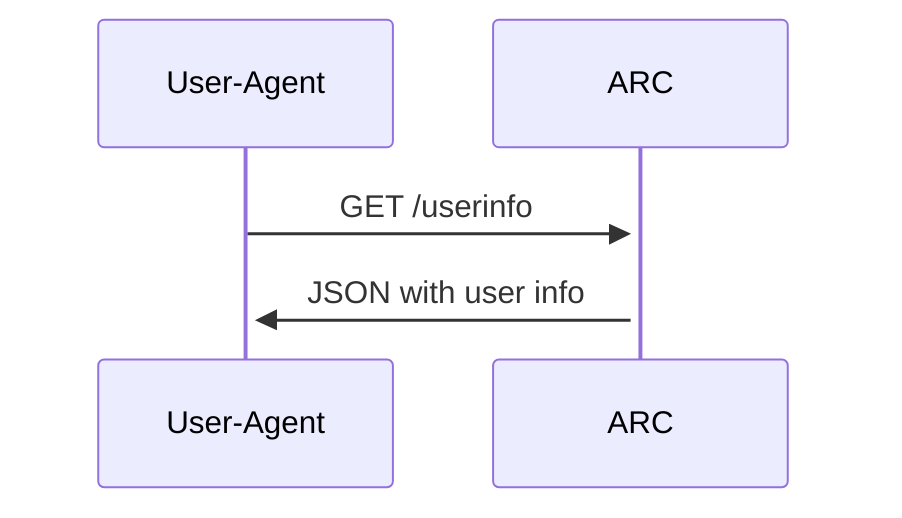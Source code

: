 sequenceDiagram

    participant User-Agent
    participant ARC

    User-Agent ->>+ ARC: GET /userinfo
    ARC ->>+ User-Agent: JSON with user info